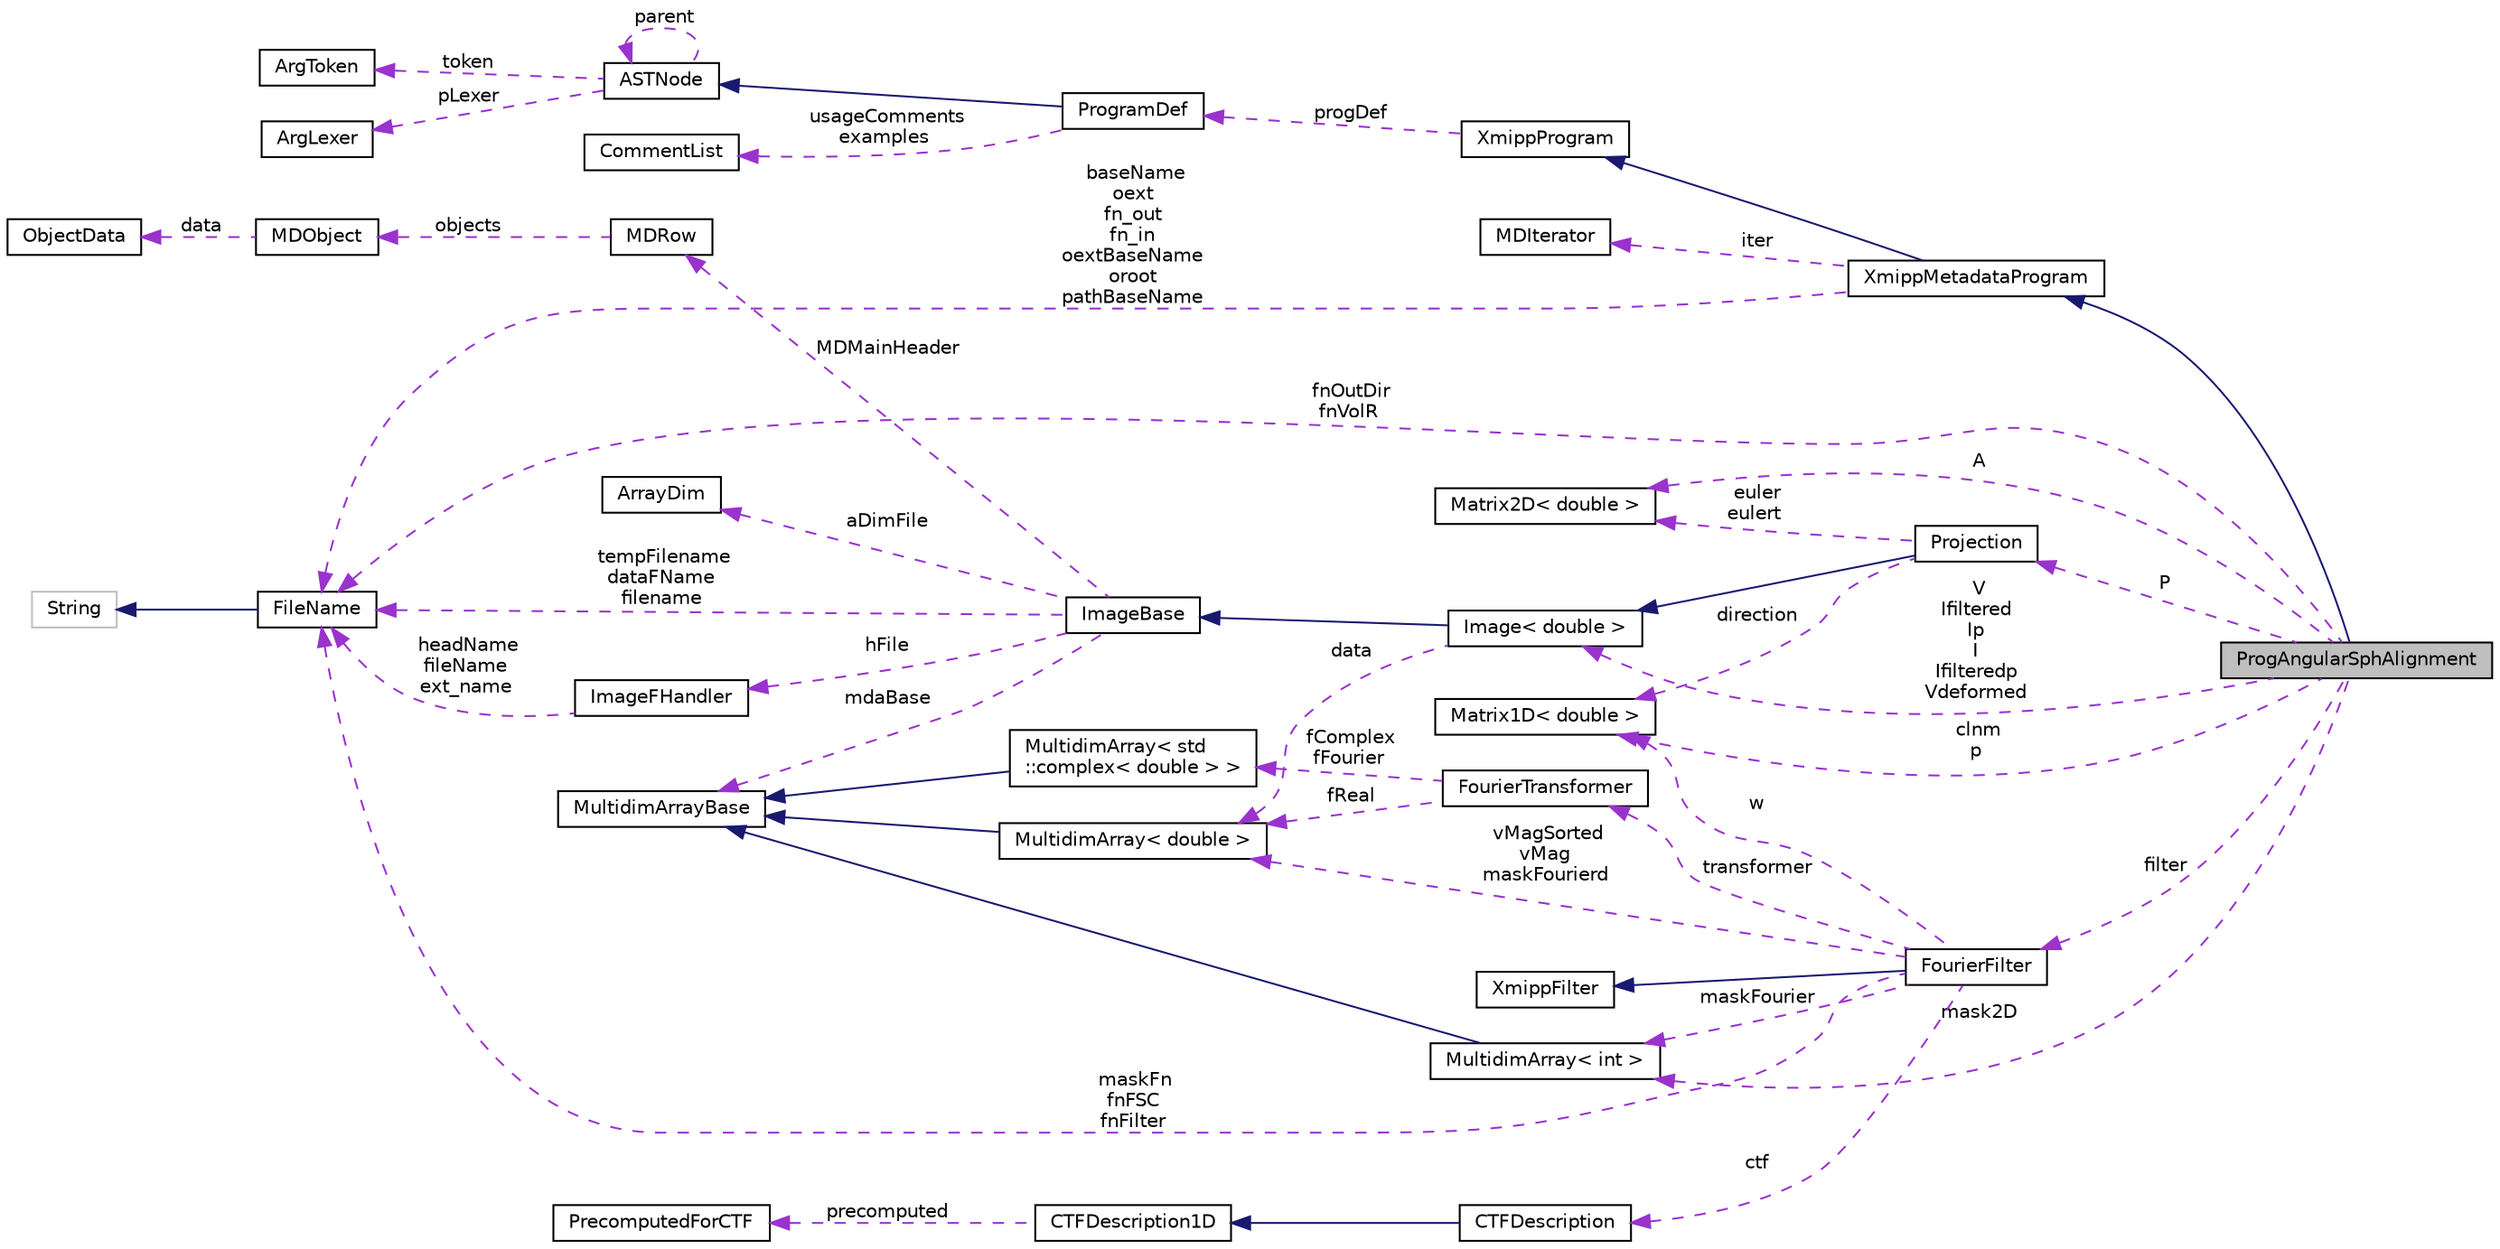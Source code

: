digraph "ProgAngularSphAlignment"
{
  edge [fontname="Helvetica",fontsize="10",labelfontname="Helvetica",labelfontsize="10"];
  node [fontname="Helvetica",fontsize="10",shape=record];
  rankdir="LR";
  Node4 [label="ProgAngularSphAlignment",height=0.2,width=0.4,color="black", fillcolor="grey75", style="filled", fontcolor="black"];
  Node5 -> Node4 [dir="back",color="midnightblue",fontsize="10",style="solid",fontname="Helvetica"];
  Node5 [label="XmippMetadataProgram",height=0.2,width=0.4,color="black", fillcolor="white", style="filled",URL="$classXmippMetadataProgram.html"];
  Node6 -> Node5 [dir="back",color="midnightblue",fontsize="10",style="solid",fontname="Helvetica"];
  Node6 [label="XmippProgram",height=0.2,width=0.4,color="black", fillcolor="white", style="filled",URL="$classXmippProgram.html"];
  Node7 -> Node6 [dir="back",color="darkorchid3",fontsize="10",style="dashed",label=" progDef" ,fontname="Helvetica"];
  Node7 [label="ProgramDef",height=0.2,width=0.4,color="black", fillcolor="white", style="filled",URL="$classProgramDef.html"];
  Node8 -> Node7 [dir="back",color="midnightblue",fontsize="10",style="solid",fontname="Helvetica"];
  Node8 [label="ASTNode",height=0.2,width=0.4,color="black", fillcolor="white", style="filled",URL="$classASTNode.html"];
  Node9 -> Node8 [dir="back",color="darkorchid3",fontsize="10",style="dashed",label=" token" ,fontname="Helvetica"];
  Node9 [label="ArgToken",height=0.2,width=0.4,color="black", fillcolor="white", style="filled",URL="$classArgToken.html"];
  Node10 -> Node8 [dir="back",color="darkorchid3",fontsize="10",style="dashed",label=" pLexer" ,fontname="Helvetica"];
  Node10 [label="ArgLexer",height=0.2,width=0.4,color="black", fillcolor="white", style="filled",URL="$classArgLexer.html"];
  Node8 -> Node8 [dir="back",color="darkorchid3",fontsize="10",style="dashed",label=" parent" ,fontname="Helvetica"];
  Node11 -> Node7 [dir="back",color="darkorchid3",fontsize="10",style="dashed",label=" usageComments\nexamples" ,fontname="Helvetica"];
  Node11 [label="CommentList",height=0.2,width=0.4,color="black", fillcolor="white", style="filled",URL="$classCommentList.html"];
  Node12 -> Node5 [dir="back",color="darkorchid3",fontsize="10",style="dashed",label=" iter" ,fontname="Helvetica"];
  Node12 [label="MDIterator",height=0.2,width=0.4,color="black", fillcolor="white", style="filled",URL="$classMDIterator.html"];
  Node13 -> Node5 [dir="back",color="darkorchid3",fontsize="10",style="dashed",label=" baseName\noext\nfn_out\nfn_in\noextBaseName\noroot\npathBaseName" ,fontname="Helvetica"];
  Node13 [label="FileName",height=0.2,width=0.4,color="black", fillcolor="white", style="filled",URL="$classFileName.html"];
  Node14 -> Node13 [dir="back",color="midnightblue",fontsize="10",style="solid",fontname="Helvetica"];
  Node14 [label="String",height=0.2,width=0.4,color="grey75", fillcolor="white", style="filled"];
  Node15 -> Node4 [dir="back",color="darkorchid3",fontsize="10",style="dashed",label=" A" ,fontname="Helvetica"];
  Node15 [label="Matrix2D\< double \>",height=0.2,width=0.4,color="black", fillcolor="white", style="filled",URL="$classMatrix2D.html"];
  Node16 -> Node4 [dir="back",color="darkorchid3",fontsize="10",style="dashed",label=" P" ,fontname="Helvetica"];
  Node16 [label="Projection",height=0.2,width=0.4,color="black", fillcolor="white", style="filled",URL="$classProjection.html"];
  Node17 -> Node16 [dir="back",color="midnightblue",fontsize="10",style="solid",fontname="Helvetica"];
  Node17 [label="Image\< double \>",height=0.2,width=0.4,color="black", fillcolor="white", style="filled",URL="$classImage.html"];
  Node18 -> Node17 [dir="back",color="midnightblue",fontsize="10",style="solid",fontname="Helvetica"];
  Node18 [label="ImageBase",height=0.2,width=0.4,color="black", fillcolor="white", style="filled",URL="$classImageBase.html",tooltip="Image base class. "];
  Node19 -> Node18 [dir="back",color="darkorchid3",fontsize="10",style="dashed",label=" mdaBase" ,fontname="Helvetica"];
  Node19 [label="MultidimArrayBase",height=0.2,width=0.4,color="black", fillcolor="white", style="filled",URL="$classMultidimArrayBase.html"];
  Node20 -> Node18 [dir="back",color="darkorchid3",fontsize="10",style="dashed",label=" hFile" ,fontname="Helvetica"];
  Node20 [label="ImageFHandler",height=0.2,width=0.4,color="black", fillcolor="white", style="filled",URL="$structImageFHandler.html"];
  Node13 -> Node20 [dir="back",color="darkorchid3",fontsize="10",style="dashed",label=" headName\nfileName\next_name" ,fontname="Helvetica"];
  Node21 -> Node18 [dir="back",color="darkorchid3",fontsize="10",style="dashed",label=" MDMainHeader" ,fontname="Helvetica"];
  Node21 [label="MDRow",height=0.2,width=0.4,color="black", fillcolor="white", style="filled",URL="$classMDRow.html"];
  Node22 -> Node21 [dir="back",color="darkorchid3",fontsize="10",style="dashed",label=" objects" ,fontname="Helvetica"];
  Node22 [label="MDObject",height=0.2,width=0.4,color="black", fillcolor="white", style="filled",URL="$classMDObject.html"];
  Node23 -> Node22 [dir="back",color="darkorchid3",fontsize="10",style="dashed",label=" data" ,fontname="Helvetica"];
  Node23 [label="ObjectData",height=0.2,width=0.4,color="black", fillcolor="white", style="filled",URL="$unionObjectData.html"];
  Node24 -> Node18 [dir="back",color="darkorchid3",fontsize="10",style="dashed",label=" aDimFile" ,fontname="Helvetica"];
  Node24 [label="ArrayDim",height=0.2,width=0.4,color="black", fillcolor="white", style="filled",URL="$structArrayDim.html"];
  Node13 -> Node18 [dir="back",color="darkorchid3",fontsize="10",style="dashed",label=" tempFilename\ndataFName\nfilename" ,fontname="Helvetica"];
  Node25 -> Node17 [dir="back",color="darkorchid3",fontsize="10",style="dashed",label=" data" ,fontname="Helvetica"];
  Node25 [label="MultidimArray\< double \>",height=0.2,width=0.4,color="black", fillcolor="white", style="filled",URL="$classMultidimArray.html"];
  Node19 -> Node25 [dir="back",color="midnightblue",fontsize="10",style="solid",fontname="Helvetica"];
  Node15 -> Node16 [dir="back",color="darkorchid3",fontsize="10",style="dashed",label=" euler\neulert" ,fontname="Helvetica"];
  Node26 -> Node16 [dir="back",color="darkorchid3",fontsize="10",style="dashed",label=" direction" ,fontname="Helvetica"];
  Node26 [label="Matrix1D\< double \>",height=0.2,width=0.4,color="black", fillcolor="white", style="filled",URL="$classMatrix1D.html"];
  Node17 -> Node4 [dir="back",color="darkorchid3",fontsize="10",style="dashed",label=" V\nIfiltered\nIp\nI\nIfilteredp\nVdeformed" ,fontname="Helvetica"];
  Node26 -> Node4 [dir="back",color="darkorchid3",fontsize="10",style="dashed",label=" clnm\np" ,fontname="Helvetica"];
  Node27 -> Node4 [dir="back",color="darkorchid3",fontsize="10",style="dashed",label=" mask2D" ,fontname="Helvetica"];
  Node27 [label="MultidimArray\< int \>",height=0.2,width=0.4,color="black", fillcolor="white", style="filled",URL="$classMultidimArray.html"];
  Node19 -> Node27 [dir="back",color="midnightblue",fontsize="10",style="solid",fontname="Helvetica"];
  Node28 -> Node4 [dir="back",color="darkorchid3",fontsize="10",style="dashed",label=" filter" ,fontname="Helvetica"];
  Node28 [label="FourierFilter",height=0.2,width=0.4,color="black", fillcolor="white", style="filled",URL="$classFourierFilter.html"];
  Node29 -> Node28 [dir="back",color="midnightblue",fontsize="10",style="solid",fontname="Helvetica"];
  Node29 [label="XmippFilter",height=0.2,width=0.4,color="black", fillcolor="white", style="filled",URL="$classXmippFilter.html"];
  Node30 -> Node28 [dir="back",color="darkorchid3",fontsize="10",style="dashed",label=" transformer" ,fontname="Helvetica"];
  Node30 [label="FourierTransformer",height=0.2,width=0.4,color="black", fillcolor="white", style="filled",URL="$classFourierTransformer.html"];
  Node25 -> Node30 [dir="back",color="darkorchid3",fontsize="10",style="dashed",label=" fReal" ,fontname="Helvetica"];
  Node31 -> Node30 [dir="back",color="darkorchid3",fontsize="10",style="dashed",label=" fComplex\nfFourier" ,fontname="Helvetica"];
  Node31 [label="MultidimArray\< std\l::complex\< double \> \>",height=0.2,width=0.4,color="black", fillcolor="white", style="filled",URL="$classMultidimArray.html"];
  Node19 -> Node31 [dir="back",color="midnightblue",fontsize="10",style="solid",fontname="Helvetica"];
  Node32 -> Node28 [dir="back",color="darkorchid3",fontsize="10",style="dashed",label=" ctf" ,fontname="Helvetica"];
  Node32 [label="CTFDescription",height=0.2,width=0.4,color="black", fillcolor="white", style="filled",URL="$classCTFDescription.html"];
  Node33 -> Node32 [dir="back",color="midnightblue",fontsize="10",style="solid",fontname="Helvetica"];
  Node33 [label="CTFDescription1D",height=0.2,width=0.4,color="black", fillcolor="white", style="filled",URL="$classCTFDescription1D.html"];
  Node34 -> Node33 [dir="back",color="darkorchid3",fontsize="10",style="dashed",label=" precomputed" ,fontname="Helvetica"];
  Node34 [label="PrecomputedForCTF",height=0.2,width=0.4,color="black", fillcolor="white", style="filled",URL="$classPrecomputedForCTF.html"];
  Node26 -> Node28 [dir="back",color="darkorchid3",fontsize="10",style="dashed",label=" w" ,fontname="Helvetica"];
  Node25 -> Node28 [dir="back",color="darkorchid3",fontsize="10",style="dashed",label=" vMagSorted\nvMag\nmaskFourierd" ,fontname="Helvetica"];
  Node27 -> Node28 [dir="back",color="darkorchid3",fontsize="10",style="dashed",label=" maskFourier" ,fontname="Helvetica"];
  Node13 -> Node28 [dir="back",color="darkorchid3",fontsize="10",style="dashed",label=" maskFn\nfnFSC\nfnFilter" ,fontname="Helvetica"];
  Node13 -> Node4 [dir="back",color="darkorchid3",fontsize="10",style="dashed",label=" fnOutDir\nfnVolR" ,fontname="Helvetica"];
}

